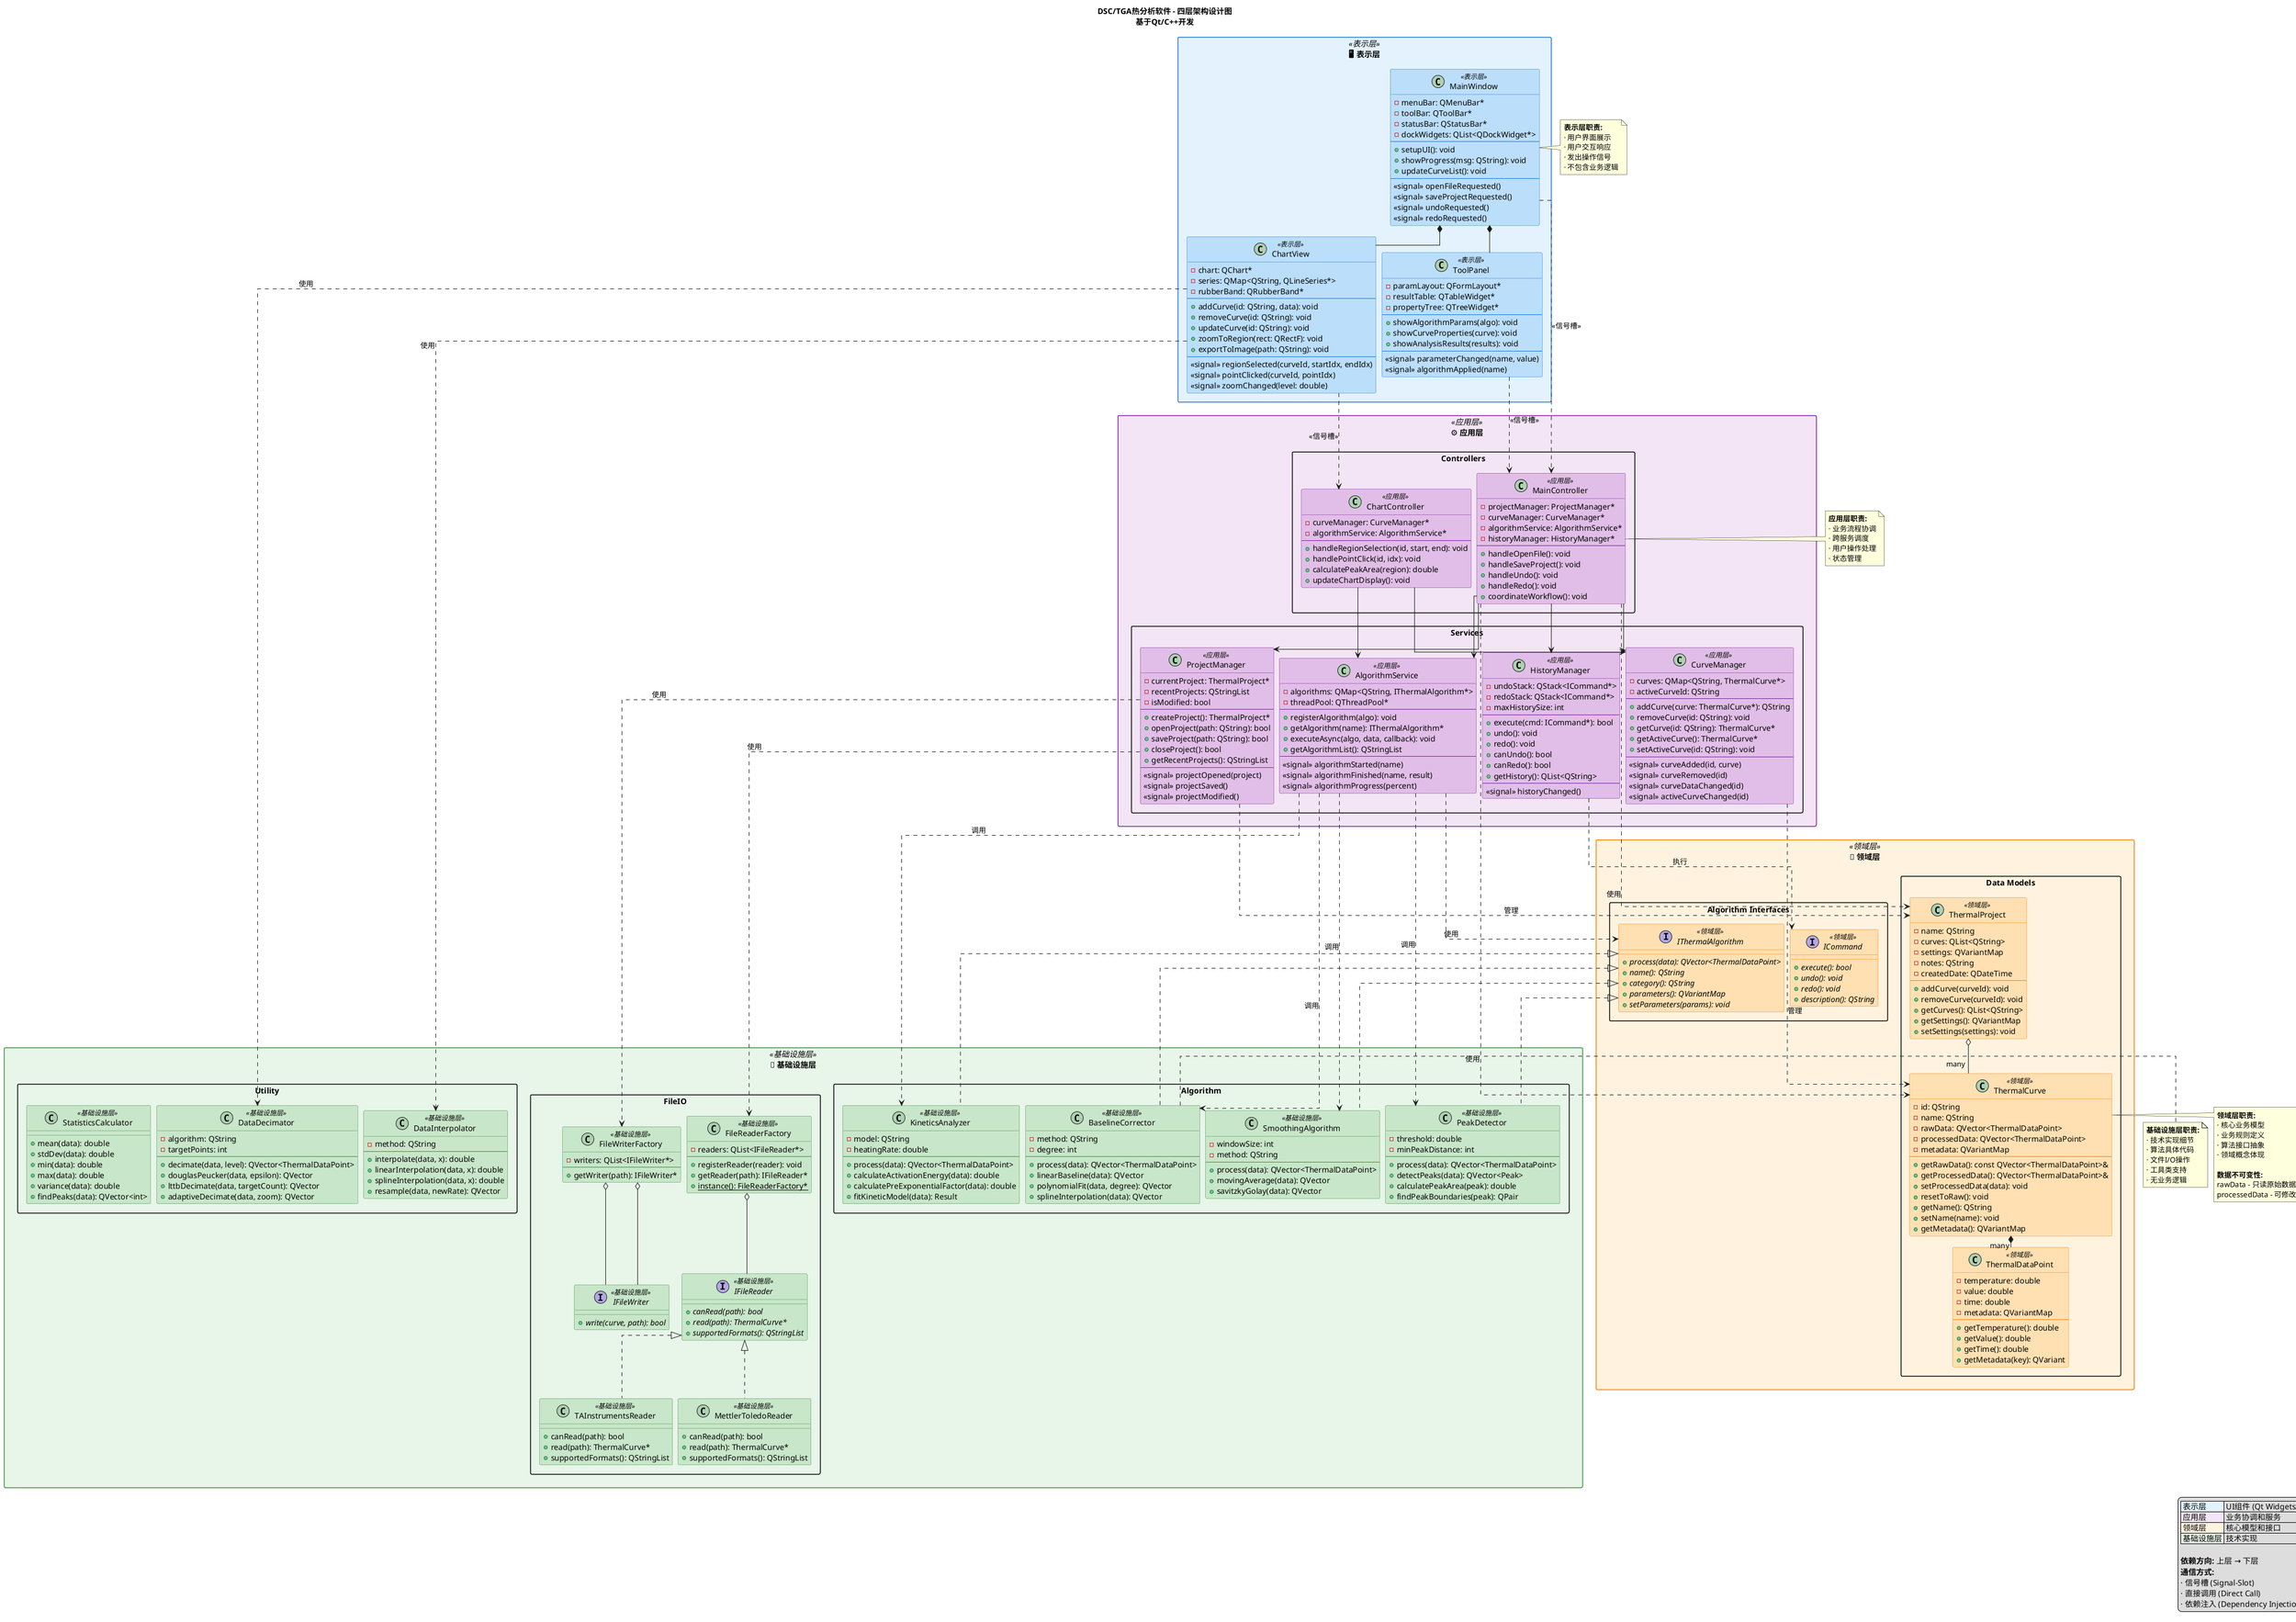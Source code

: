 @startuml DSC_TGA_Four_Layer_Architecture
!define RECTANGLE class

skinparam packageStyle rectangle
skinparam linetype ortho
skinparam nodesep 10
skinparam ranksep 20

' 定义颜色主题
skinparam package {
    BackgroundColor<<表示层>> #E3F2FD
    BorderColor<<表示层>> #1976D2
    BackgroundColor<<应用层>> #F3E5F5
    BorderColor<<应用层>> #7B1FA2
    BackgroundColor<<领域层>> #FFF3E0
    BorderColor<<领域层>> #F57C00
    BackgroundColor<<基础设施层>> #E8F5E9
    BorderColor<<基础设施层>> #388E3C
}

skinparam class {
    BackgroundColor<<表示层>> #BBDEFB
    BorderColor<<表示层>> #1976D2
    BackgroundColor<<应用层>> #E1BEE7
    BorderColor<<应用层>> #7B1FA2
    BackgroundColor<<领域层>> #FFE0B2
    BorderColor<<领域层>> #F57C00
    BackgroundColor<<基础设施层>> #C8E6C9
    BorderColor<<基础设施层>> #388E3C
}

title DSC/TGA热分析软件 - 四层架构设计图\n基于Qt/C++开发

' ========== 表示层 (Presentation Layer) ==========
package "🖥️ 表示层" <<表示层>> {
    class MainWindow <<表示层>> {
        - menuBar: QMenuBar*
        - toolBar: QToolBar*
        - statusBar: QStatusBar*
        - dockWidgets: QList<QDockWidget*>
        --
        + setupUI(): void
        + showProgress(msg: QString): void
        + updateCurveList(): void
        --
        <<signal>> openFileRequested()
        <<signal>> saveProjectRequested()
        <<signal>> undoRequested()
        <<signal>> redoRequested()
    }
    
    class ChartView <<表示层>> {
        - chart: QChart*
        - series: QMap<QString, QLineSeries*>
        - rubberBand: QRubberBand*
        --
        + addCurve(id: QString, data): void
        + removeCurve(id: QString): void
        + updateCurve(id: QString): void
        + zoomToRegion(rect: QRectF): void
        + exportToImage(path: QString): void
        --
        <<signal>> regionSelected(curveId, startIdx, endIdx)
        <<signal>> pointClicked(curveId, pointIdx)
        <<signal>> zoomChanged(level: double)
    }
    
    class ToolPanel <<表示层>> {
        - paramLayout: QFormLayout*
        - resultTable: QTableWidget*
        - propertyTree: QTreeWidget*
        --
        + showAlgorithmParams(algo): void
        + showCurveProperties(curve): void
        + showAnalysisResults(results): void
        --
        <<signal>> parameterChanged(name, value)
        <<signal>> algorithmApplied(name)
    }
    
    MainWindow *-- ChartView
    MainWindow *-- ToolPanel
}

' ========== 应用层 (Application Layer) ==========
package "⚙️ 应用层" <<应用层>> {
    
    package "Controllers" {
        class MainController <<应用层>> {
            - projectManager: ProjectManager*
            - curveManager: CurveManager*
            - algorithmService: AlgorithmService*
            - historyManager: HistoryManager*
            --
            + handleOpenFile(): void
            + handleSaveProject(): void
            + handleUndo(): void
            + handleRedo(): void
            + coordinateWorkflow(): void
        }
        
        class ChartController <<应用层>> {
            - curveManager: CurveManager*
            - algorithmService: AlgorithmService*
            --
            + handleRegionSelection(id, start, end): void
            + handlePointClick(id, idx): void
            + calculatePeakArea(region): double
            + updateChartDisplay(): void
        }
    }
    
    package "Services" {
        class ProjectManager <<应用层>> {
            - currentProject: ThermalProject*
            - recentProjects: QStringList
            - isModified: bool
            --
            + createProject(): ThermalProject*
            + openProject(path: QString): bool
            + saveProject(path: QString): bool
            + closeProject(): bool
            + getRecentProjects(): QStringList
            --
            <<signal>> projectOpened(project)
            <<signal>> projectSaved()
            <<signal>> projectModified()
        }
        
        class CurveManager <<应用层>> {
            - curves: QMap<QString, ThermalCurve*>
            - activeCurveId: QString
            --
            + addCurve(curve: ThermalCurve*): QString
            + removeCurve(id: QString): void
            + getCurve(id: QString): ThermalCurve*
            + getActiveCurve(): ThermalCurve*
            + setActiveCurve(id: QString): void
            --
            <<signal>> curveAdded(id, curve)
            <<signal>> curveRemoved(id)
            <<signal>> curveDataChanged(id)
            <<signal>> activeCurveChanged(id)
        }
        
        class AlgorithmService <<应用层>> {
            - algorithms: QMap<QString, IThermalAlgorithm*>
            - threadPool: QThreadPool*
            --
            + registerAlgorithm(algo): void
            + getAlgorithm(name): IThermalAlgorithm*
            + executeAsync(algo, data, callback): void
            + getAlgorithmList(): QStringList
            --
            <<signal>> algorithmStarted(name)
            <<signal>> algorithmFinished(name, result)
            <<signal>> algorithmProgress(percent)
        }
        
        class HistoryManager <<应用层>> {
            - undoStack: QStack<ICommand*>
            - redoStack: QStack<ICommand*>
            - maxHistorySize: int
            --
            + execute(cmd: ICommand*): bool
            + undo(): void
            + redo(): void
            + canUndo(): bool
            + canRedo(): bool
            + getHistory(): QList<QString>
            --
            <<signal>> historyChanged()
        }
    }
    
    MainController --> ProjectManager
    MainController --> CurveManager
    MainController --> AlgorithmService
    MainController --> HistoryManager
    ChartController --> CurveManager
    ChartController --> AlgorithmService
}

' ========== 领域层 (Domain Layer) ==========
package "🎯 领域层" <<领域层>> {
    
    package "Data Models" {
        class ThermalDataPoint <<领域层>> {
            - temperature: double
            - value: double
            - time: double
            - metadata: QVariantMap
            --
            + getTemperature(): double
            + getValue(): double
            + getTime(): double
            + getMetadata(key): QVariant
        }
        
        class ThermalCurve <<领域层>> {
            - id: QString
            - name: QString
            - rawData: QVector<ThermalDataPoint>
            - processedData: QVector<ThermalDataPoint>
            - metadata: QVariantMap
            --
            + getRawData(): const QVector<ThermalDataPoint>&
            + getProcessedData(): QVector<ThermalDataPoint>&
            + setProcessedData(data): void
            + resetToRaw(): void
            + getName(): QString
            + setName(name): void
            + getMetadata(): QVariantMap
        }
        
        class ThermalProject <<领域层>> {
            - name: QString
            - curves: QList<QString>
            - settings: QVariantMap
            - notes: QString
            - createdDate: QDateTime
            --
            + addCurve(curveId): void
            + removeCurve(curveId): void
            + getCurves(): QList<QString>
            + getSettings(): QVariantMap
            + setSettings(settings): void
        }
        
        ThermalCurve *-- "many" ThermalDataPoint
        ThermalProject o-- "many" ThermalCurve
    }
    
    package "Algorithm Interfaces" {
        interface IThermalAlgorithm <<领域层>> {
            {abstract} + process(data): QVector<ThermalDataPoint>
            {abstract} + name(): QString
            {abstract} + category(): QString
            {abstract} + parameters(): QVariantMap
            {abstract} + setParameters(params): void
        }
        
        interface ICommand <<领域层>> {
            {abstract} + execute(): bool
            {abstract} + undo(): void
            {abstract} + redo(): void
            {abstract} + description(): QString
        }
    }
}

' ========== 基础设施层 (Infrastructure Layer) ==========
package "🔧 基础设施层" <<基础设施层>> {
    
    package "FileIO" {
        interface IFileReader <<基础设施层>> {
            {abstract} + canRead(path): bool
            {abstract} + read(path): ThermalCurve*
            {abstract} + supportedFormats(): QStringList
        }
        
        class TAInstrumentsReader <<基础设施层>> {
            + canRead(path): bool
            + read(path): ThermalCurve*
            + supportedFormats(): QStringList
        }
        
        class MettlerToledoReader <<基础设施层>> {
            + canRead(path): bool
            + read(path): ThermalCurve*
            + supportedFormats(): QStringList
        }
        
        class FileReaderFactory <<基础设施层>> {
            - readers: QList<IFileReader*>
            --
            + registerReader(reader): void
            + getReader(path): IFileReader*
            + {static} instance(): FileReaderFactory*
        }
        
        interface IFileWriter <<基础设施层>> {
            {abstract} + write(curve, path): bool
        }

        class FileWriterFactory <<基础设施层>> {
            - writers: QList<IFileWriter*>
            --
            + getWriter(path): IFileWriter*
        }
        
        IFileReader <|.. TAInstrumentsReader
        IFileReader <|.. MettlerToledoReader
        FileReaderFactory o-- IFileReader
        FileWriterFactory o-- IFileWriter
    }
    
    package "Algorithm" {
        class BaselineCorrector <<基础设施层>> {
            - method: QString
            - degree: int
            --
            + process(data): QVector<ThermalDataPoint>
            + linearBaseline(data): QVector
            + polynomialFit(data, degree): QVector
            + splineInterpolation(data): QVector
        }
        
        class SmoothingAlgorithm <<基础设施层>> {
            - windowSize: int
            - method: QString
            --
            + process(data): QVector<ThermalDataPoint>
            + movingAverage(data): QVector
            + savitzkyGolay(data): QVector
        }
        
        class PeakDetector <<基础设施层>> {
            - threshold: double
            - minPeakDistance: int
            --
            + process(data): QVector<ThermalDataPoint>
            + detectPeaks(data): QVector<Peak>
            + calculatePeakArea(peak): double
            + findPeakBoundaries(peak): QPair
        }
        
        class KineticsAnalyzer <<基础设施层>> {
            - model: QString
            - heatingRate: double
            --
            + process(data): QVector<ThermalDataPoint>
            + calculateActivationEnergy(data): double
            + calculatePreExponentialFactor(data): double
            + fitKineticModel(data): Result
        }
        
        IThermalAlgorithm <|.. BaselineCorrector
        IThermalAlgorithm <|.. SmoothingAlgorithm
        IThermalAlgorithm <|.. PeakDetector
        IThermalAlgorithm <|.. KineticsAnalyzer
    }
    
    package "Utility" {
        class DataDecimator <<基础设施层>> {
            - algorithm: QString
            - targetPoints: int
            --
            + decimate(data, level): QVector<ThermalDataPoint>
            + douglasPeucker(data, epsilon): QVector
            + lttbDecimate(data, targetCount): QVector
            + adaptiveDecimate(data, zoom): QVector
        }
        
        class DataInterpolator <<基础设施层>> {
            - method: QString
            --
            + interpolate(data, x): double
            + linearInterpolation(data, x): double
            + splineInterpolation(data, x): double
            + resample(data, newRate): QVector
        }
        
        class StatisticsCalculator <<基础设施层>> {
            + mean(data): double
            + stdDev(data): double
            + min(data): double
            + max(data): double
            + variance(data): double
            + findPeaks(data): QVector<int>
        }
    }
}

' ========== 层间依赖关系 ==========
MainWindow ..> MainController : <<信号槽>>
ChartView ..> ChartController : <<信号槽>>
ToolPanel ..> MainController : <<信号槽>>

MainController ..> ThermalProject : 使用
MainController ..> ThermalCurve : 使用

ProjectManager ..> ThermalProject : 管理
CurveManager ..> ThermalCurve : 管理
AlgorithmService ..> IThermalAlgorithm : 使用
HistoryManager ..> ICommand : 执行

AlgorithmService ..> BaselineCorrector : 调用
AlgorithmService ..> SmoothingAlgorithm : 调用
AlgorithmService ..> PeakDetector : 调用
AlgorithmService ..> KineticsAnalyzer : 调用

ProjectManager ..> FileReaderFactory : 使用
ProjectManager ..> FileWriterFactory : 使用

ChartView ..> DataDecimator : 使用
ChartView ..> DataInterpolator : 使用

FileWriterFactory o-- IFileWriter

' 添加注释说明
note right of MainWindow
  <b>表示层职责:</b>
  · 用户界面展示
  · 用户交互响应
  · 发出操作信号
  · 不包含业务逻辑
end note

note right of MainController
  <b>应用层职责:</b>
  · 业务流程协调
  · 跨服务调度
  · 用户操作处理
  · 状态管理
end note

note right of ThermalCurve
  <b>领域层职责:</b>
  · 核心业务模型
  · 业务规则定义
  · 算法接口抽象
  · 领域概念体现
  
  <b>数据不可变性:</b>
  rawData - 只读原始数据
  processedData - 可修改工作数据
end note

note right of BaselineCorrector
  <b>基础设施层职责:</b>
  · 技术实现细节
  · 算法具体代码
  · 文件I/O操作
  · 工具类支持
  · 无业务逻辑
end note

legend right
  |<#E3F2FD> 表示层 | UI组件 (Qt Widgets/QML) |
  |<#F3E5F5> 应用层 | 业务协调和服务 |
  |<#FFF3E0> 领域层 | 核心模型和接口 |
  |<#E8F5E9> 基础设施层 | 技术实现 |

  <b>依赖方向:</b> 上层 → 下层
  <b>通信方式:</b>
  · 信号槽 (Signal-Slot)
  · 直接调用 (Direct Call)
  · 依赖注入 (Dependency Injection)
end legend

@enduml
